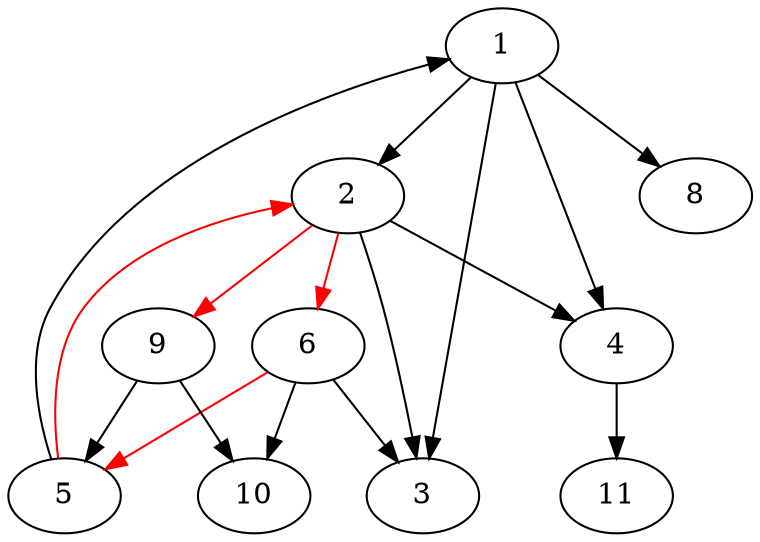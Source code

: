 strict digraph myGraph {
1 -> 2
1 -> 3
2 -> 3
2 -> 4
5 -> 1
5 -> 2 [color = red]
6 -> 3
6 -> 5 [color = red]
1 -> 4
1 -> 8
1 -> 2
1 -> 2
1 -> 2
9 -> 10
6 -> 10
9 -> 5
4 -> 11
2 -> 9 [color = red]
2 -> 4
2 -> 6 [color = red]
}